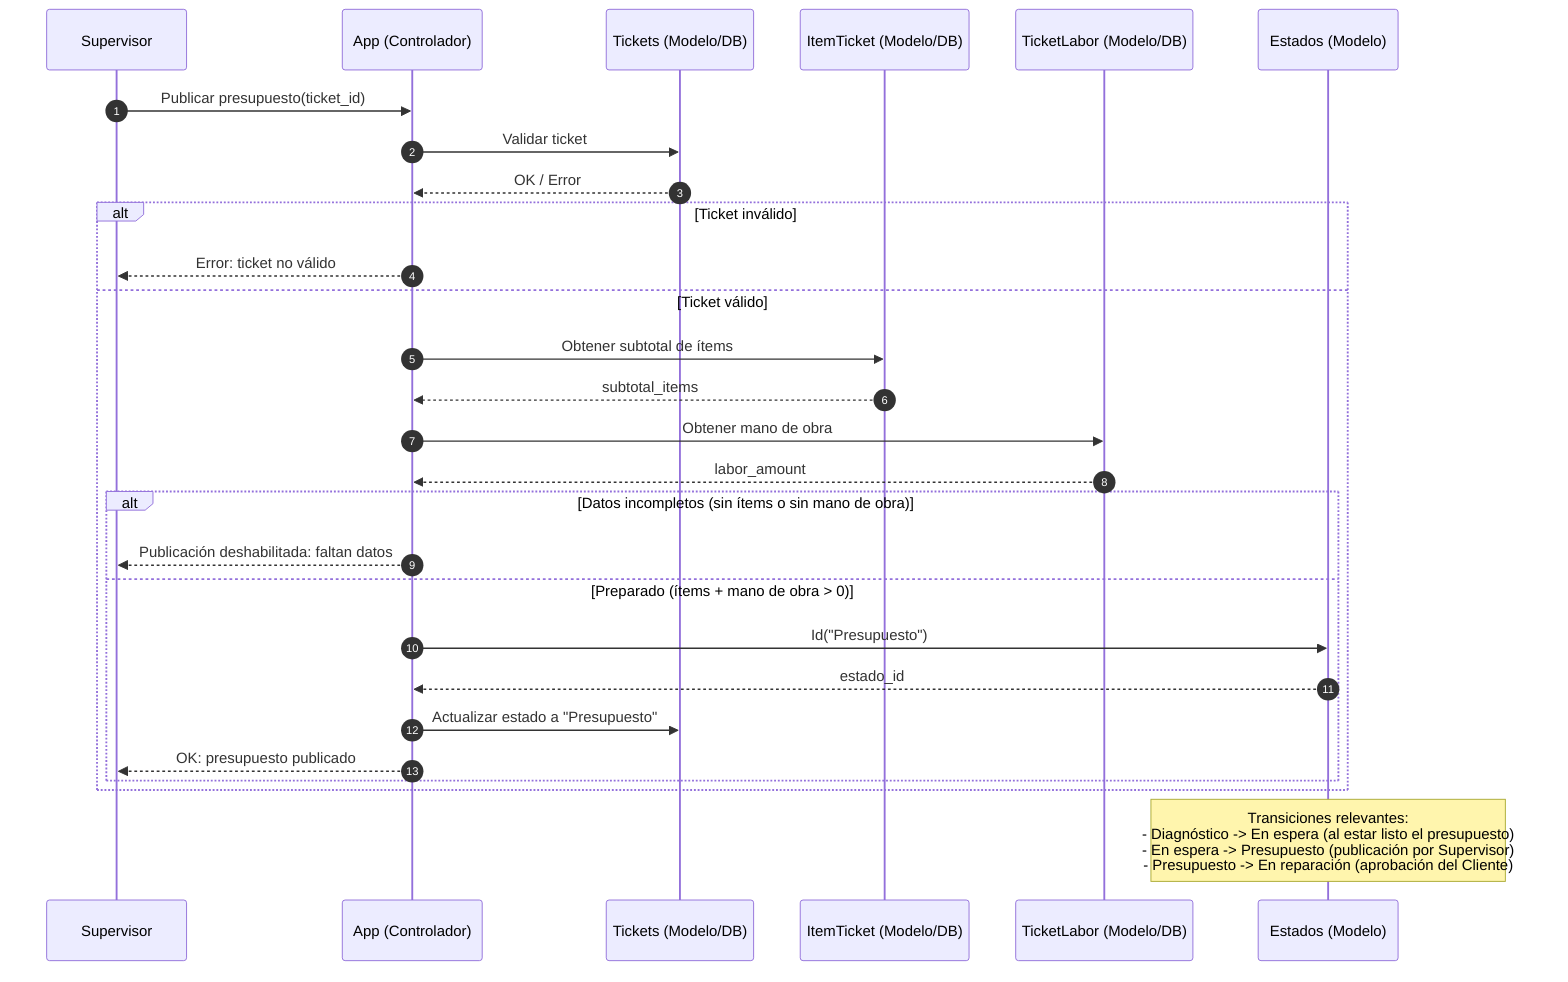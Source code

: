 sequenceDiagram
    autonumber
    participant Sup as Supervisor
    participant App as App (Controlador)
    participant Tickets as Tickets (Modelo/DB)
    participant Items as ItemTicket (Modelo/DB)
    participant Labor as TicketLabor (Modelo/DB)
    participant Estados as Estados (Modelo)

    %% Inicio
    Sup->>App: Publicar presupuesto(ticket_id)

    App->>Tickets: Validar ticket
    Tickets-->>App: OK / Error

    alt Ticket inválido
    App-->>Sup: Error: ticket no válido
    else Ticket válido
        App->>Items: Obtener subtotal de ítems
        Items-->>App: subtotal_items
        App->>Labor: Obtener mano de obra
        Labor-->>App: labor_amount

        alt Datos incompletos (sin ítems o sin mano de obra)
            App-->>Sup: Publicación deshabilitada: faltan datos
        else Preparado (ítems + mano de obra > 0)
            App->>Estados: Id("Presupuesto")
            Estados-->>App: estado_id
            App->>Tickets: Actualizar estado a "Presupuesto"
            App-->>Sup: OK: presupuesto publicado
        end
    end

        Note over Estados: Transiciones relevantes:<br/>- Diagnóstico -> En espera (al estar listo el presupuesto)<br/>- En espera -> Presupuesto (publicación por Supervisor)<br/>- Presupuesto -> En reparación (aprobación del Cliente)